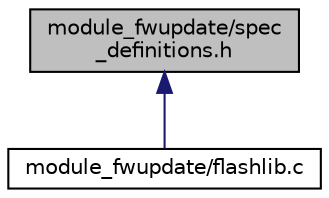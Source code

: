 digraph "module_fwupdate/spec_definitions.h"
{
 // INTERACTIVE_SVG=YES
  edge [fontname="Helvetica",fontsize="10",labelfontname="Helvetica",labelfontsize="10"];
  node [fontname="Helvetica",fontsize="10",shape=record];
  Node1 [label="module_fwupdate/spec\l_definitions.h",height=0.2,width=0.4,color="black", fillcolor="grey75", style="filled" fontcolor="black"];
  Node1 -> Node2 [dir="back",color="midnightblue",fontsize="10",style="solid",fontname="Helvetica"];
  Node2 [label="module_fwupdate/flashlib.c",height=0.2,width=0.4,color="black", fillcolor="white", style="filled",URL="$flashlib_8c.html"];
}
